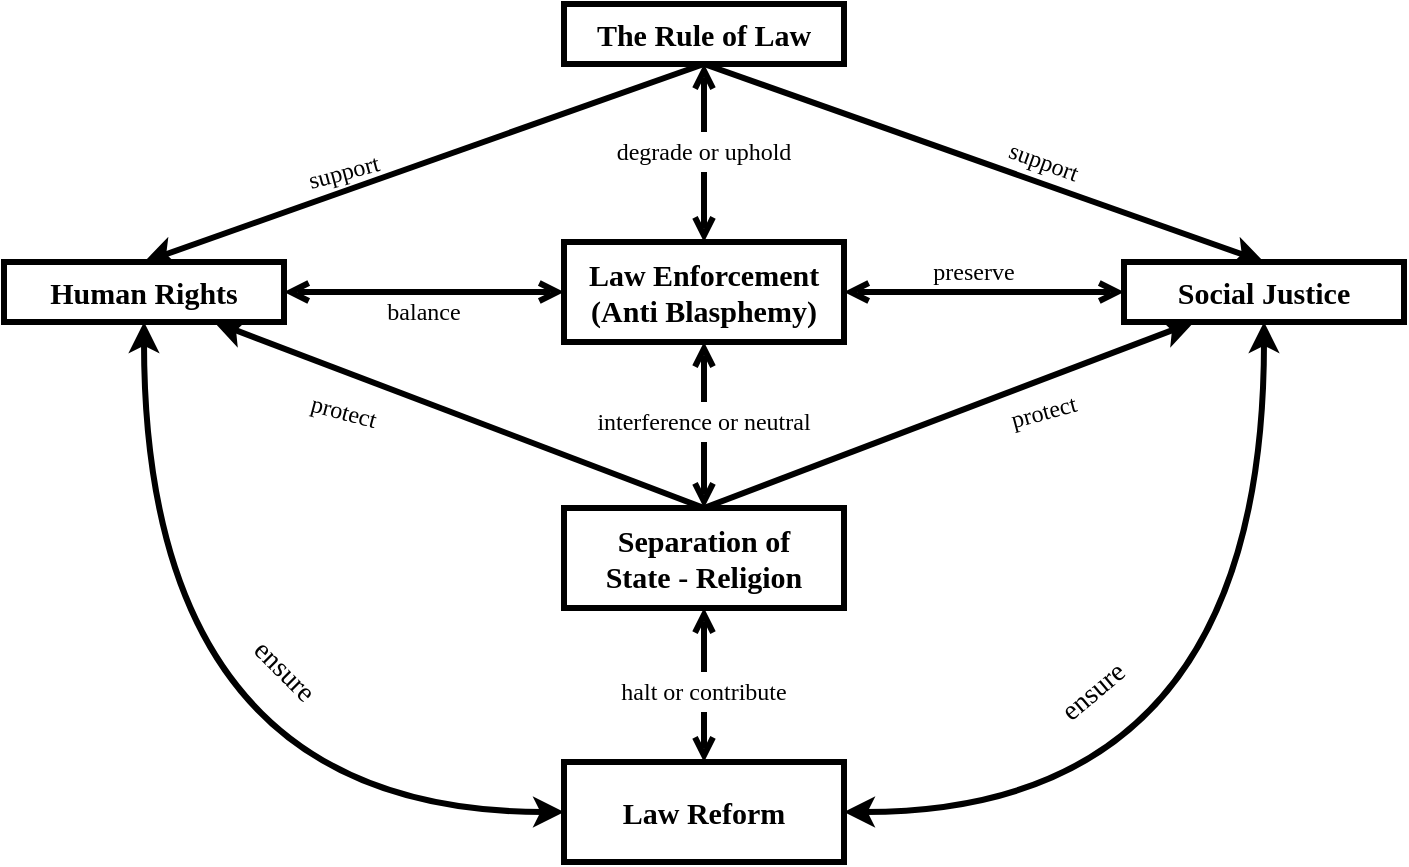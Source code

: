 <mxfile version="21.6.1" type="device">
  <diagram name="Page-1" id="Ol4emrAiFJiYLvZIbqLd">
    <mxGraphModel dx="954" dy="674" grid="1" gridSize="10" guides="1" tooltips="1" connect="1" arrows="1" fold="1" page="1" pageScale="1" pageWidth="1169" pageHeight="827" math="0" shadow="0">
      <root>
        <mxCell id="0" />
        <mxCell id="1" parent="0" />
        <mxCell id="t08zPYv9rLkwaMGYG5tY-7" style="rounded=0;orthogonalLoop=1;jettySize=auto;html=1;exitX=0.5;exitY=1;exitDx=0;exitDy=0;entryX=0.5;entryY=0;entryDx=0;entryDy=0;strokeWidth=3;endArrow=classic;endFill=1;" edge="1" parent="1" source="t08zPYv9rLkwaMGYG5tY-1" target="t08zPYv9rLkwaMGYG5tY-5">
          <mxGeometry relative="1" as="geometry" />
        </mxCell>
        <mxCell id="t08zPYv9rLkwaMGYG5tY-8" style="rounded=0;orthogonalLoop=1;jettySize=auto;html=1;exitX=0.5;exitY=1;exitDx=0;exitDy=0;entryX=0.5;entryY=0;entryDx=0;entryDy=0;strokeWidth=3;" edge="1" parent="1" source="t08zPYv9rLkwaMGYG5tY-1" target="t08zPYv9rLkwaMGYG5tY-4">
          <mxGeometry relative="1" as="geometry" />
        </mxCell>
        <mxCell id="t08zPYv9rLkwaMGYG5tY-1" value="The Rule of Law" style="rounded=0;whiteSpace=wrap;html=1;strokeWidth=3;fontFamily=Times New Roman;fontSize=15;fontStyle=1" vertex="1" parent="1">
          <mxGeometry x="380" y="151" width="140" height="30" as="geometry" />
        </mxCell>
        <mxCell id="t08zPYv9rLkwaMGYG5tY-13" style="edgeStyle=orthogonalEdgeStyle;rounded=0;orthogonalLoop=1;jettySize=auto;html=1;exitX=1;exitY=0.5;exitDx=0;exitDy=0;entryX=0;entryY=0.5;entryDx=0;entryDy=0;endArrow=open;endFill=0;strokeWidth=3;startArrow=open;startFill=0;" edge="1" parent="1" source="t08zPYv9rLkwaMGYG5tY-2" target="t08zPYv9rLkwaMGYG5tY-5">
          <mxGeometry relative="1" as="geometry" />
        </mxCell>
        <mxCell id="t08zPYv9rLkwaMGYG5tY-14" style="edgeStyle=orthogonalEdgeStyle;rounded=0;orthogonalLoop=1;jettySize=auto;html=1;exitX=0;exitY=0.5;exitDx=0;exitDy=0;entryX=1;entryY=0.5;entryDx=0;entryDy=0;startArrow=open;startFill=0;endArrow=open;endFill=0;strokeWidth=3;" edge="1" parent="1" source="t08zPYv9rLkwaMGYG5tY-2" target="t08zPYv9rLkwaMGYG5tY-4">
          <mxGeometry relative="1" as="geometry" />
        </mxCell>
        <mxCell id="t08zPYv9rLkwaMGYG5tY-16" style="edgeStyle=orthogonalEdgeStyle;rounded=0;orthogonalLoop=1;jettySize=auto;html=1;exitX=0.5;exitY=1;exitDx=0;exitDy=0;entryX=0.5;entryY=0;entryDx=0;entryDy=0;startArrow=open;startFill=0;endArrow=open;endFill=0;strokeWidth=3;" edge="1" parent="1" source="t08zPYv9rLkwaMGYG5tY-2" target="t08zPYv9rLkwaMGYG5tY-3">
          <mxGeometry relative="1" as="geometry" />
        </mxCell>
        <mxCell id="t08zPYv9rLkwaMGYG5tY-2" value="Law Enforcement&lt;br&gt;(Anti Blasphemy)" style="rounded=0;whiteSpace=wrap;html=1;strokeWidth=3;fontFamily=Times New Roman;fontSize=15;fontStyle=1" vertex="1" parent="1">
          <mxGeometry x="380" y="270" width="140" height="50" as="geometry" />
        </mxCell>
        <mxCell id="t08zPYv9rLkwaMGYG5tY-9" style="rounded=0;orthogonalLoop=1;jettySize=auto;html=1;exitX=0.5;exitY=0;exitDx=0;exitDy=0;entryX=0.75;entryY=1;entryDx=0;entryDy=0;strokeWidth=3;" edge="1" parent="1" source="t08zPYv9rLkwaMGYG5tY-3" target="t08zPYv9rLkwaMGYG5tY-4">
          <mxGeometry relative="1" as="geometry" />
        </mxCell>
        <mxCell id="t08zPYv9rLkwaMGYG5tY-10" style="rounded=0;orthogonalLoop=1;jettySize=auto;html=1;exitX=0.5;exitY=0;exitDx=0;exitDy=0;entryX=0.25;entryY=1;entryDx=0;entryDy=0;strokeWidth=3;" edge="1" parent="1" source="t08zPYv9rLkwaMGYG5tY-3" target="t08zPYv9rLkwaMGYG5tY-5">
          <mxGeometry relative="1" as="geometry" />
        </mxCell>
        <mxCell id="t08zPYv9rLkwaMGYG5tY-27" style="edgeStyle=orthogonalEdgeStyle;rounded=0;orthogonalLoop=1;jettySize=auto;html=1;exitX=0.5;exitY=1;exitDx=0;exitDy=0;entryX=0.5;entryY=0;entryDx=0;entryDy=0;startArrow=open;startFill=0;endArrow=open;endFill=0;strokeWidth=3;" edge="1" parent="1" source="t08zPYv9rLkwaMGYG5tY-3" target="t08zPYv9rLkwaMGYG5tY-6">
          <mxGeometry relative="1" as="geometry" />
        </mxCell>
        <mxCell id="t08zPYv9rLkwaMGYG5tY-3" value="Separation of&lt;br&gt;State - Religion" style="rounded=0;whiteSpace=wrap;html=1;strokeWidth=3;fontFamily=Times New Roman;fontSize=15;fontStyle=1" vertex="1" parent="1">
          <mxGeometry x="380" y="403" width="140" height="50" as="geometry" />
        </mxCell>
        <mxCell id="t08zPYv9rLkwaMGYG5tY-12" style="edgeStyle=orthogonalEdgeStyle;orthogonalLoop=1;jettySize=auto;html=1;exitX=0.5;exitY=1;exitDx=0;exitDy=0;entryX=0;entryY=0.5;entryDx=0;entryDy=0;strokeWidth=3;startArrow=classic;startFill=1;curved=1;" edge="1" parent="1" source="t08zPYv9rLkwaMGYG5tY-4" target="t08zPYv9rLkwaMGYG5tY-6">
          <mxGeometry relative="1" as="geometry" />
        </mxCell>
        <mxCell id="t08zPYv9rLkwaMGYG5tY-4" value="Human Rights" style="rounded=0;whiteSpace=wrap;html=1;strokeWidth=3;fontFamily=Times New Roman;fontSize=15;fontStyle=1" vertex="1" parent="1">
          <mxGeometry x="100" y="280" width="140" height="30" as="geometry" />
        </mxCell>
        <mxCell id="t08zPYv9rLkwaMGYG5tY-11" style="edgeStyle=orthogonalEdgeStyle;orthogonalLoop=1;jettySize=auto;html=1;exitX=0.5;exitY=1;exitDx=0;exitDy=0;entryX=1;entryY=0.5;entryDx=0;entryDy=0;strokeWidth=3;startArrow=classic;startFill=1;curved=1;" edge="1" parent="1" source="t08zPYv9rLkwaMGYG5tY-5" target="t08zPYv9rLkwaMGYG5tY-6">
          <mxGeometry relative="1" as="geometry" />
        </mxCell>
        <mxCell id="t08zPYv9rLkwaMGYG5tY-5" value="Social Justice" style="rounded=0;whiteSpace=wrap;html=1;strokeWidth=3;fontFamily=Times New Roman;fontSize=15;fontStyle=1" vertex="1" parent="1">
          <mxGeometry x="660" y="280" width="140" height="30" as="geometry" />
        </mxCell>
        <mxCell id="t08zPYv9rLkwaMGYG5tY-6" value="Law Reform" style="rounded=0;whiteSpace=wrap;html=1;strokeWidth=3;fontFamily=Times New Roman;fontSize=15;fontStyle=1" vertex="1" parent="1">
          <mxGeometry x="380" y="530" width="140" height="50" as="geometry" />
        </mxCell>
        <mxCell id="t08zPYv9rLkwaMGYG5tY-19" value="&lt;p&gt;&lt;font&gt;support&lt;/font&gt;&lt;/p&gt;" style="text;html=1;strokeColor=none;fillColor=none;align=center;verticalAlign=middle;whiteSpace=wrap;rounded=0;fontFamily=Times New Roman;rotation=-15;" vertex="1" parent="1">
          <mxGeometry x="240" y="220" width="60" height="30" as="geometry" />
        </mxCell>
        <mxCell id="t08zPYv9rLkwaMGYG5tY-20" value="&lt;p&gt;&lt;font&gt;support&lt;/font&gt;&lt;/p&gt;" style="text;html=1;strokeColor=none;fillColor=none;align=center;verticalAlign=middle;whiteSpace=wrap;rounded=0;fontFamily=Times New Roman;rotation=20;" vertex="1" parent="1">
          <mxGeometry x="590" y="215" width="60" height="30" as="geometry" />
        </mxCell>
        <mxCell id="t08zPYv9rLkwaMGYG5tY-21" value="&lt;p&gt;&lt;font&gt;protect&lt;/font&gt;&lt;/p&gt;" style="text;html=1;strokeColor=none;fillColor=none;align=center;verticalAlign=middle;whiteSpace=wrap;rounded=0;fontFamily=Times New Roman;rotation=15;" vertex="1" parent="1">
          <mxGeometry x="240" y="340" width="60" height="30" as="geometry" />
        </mxCell>
        <mxCell id="t08zPYv9rLkwaMGYG5tY-22" value="&lt;p&gt;&lt;font&gt;protect&lt;/font&gt;&lt;/p&gt;" style="text;html=1;strokeColor=none;fillColor=none;align=center;verticalAlign=middle;whiteSpace=wrap;rounded=0;fontFamily=Times New Roman;rotation=-15;" vertex="1" parent="1">
          <mxGeometry x="590" y="340" width="60" height="30" as="geometry" />
        </mxCell>
        <mxCell id="t08zPYv9rLkwaMGYG5tY-23" value="&lt;p&gt;&lt;font&gt;preserve&lt;/font&gt;&lt;/p&gt;" style="text;html=1;strokeColor=none;fillColor=none;align=center;verticalAlign=middle;whiteSpace=wrap;rounded=0;fontFamily=Times New Roman;rotation=0;" vertex="1" parent="1">
          <mxGeometry x="555" y="270" width="60" height="30" as="geometry" />
        </mxCell>
        <mxCell id="t08zPYv9rLkwaMGYG5tY-26" value="&lt;p style=&quot;font-size: 14px;&quot;&gt;&lt;font style=&quot;font-size: 14px;&quot;&gt;ensure&lt;/font&gt;&lt;/p&gt;" style="text;html=1;strokeColor=none;fillColor=none;align=center;verticalAlign=middle;whiteSpace=wrap;rounded=0;fontFamily=Times New Roman;rotation=45;fontSize=14;" vertex="1" parent="1">
          <mxGeometry x="210" y="470" width="60" height="30" as="geometry" />
        </mxCell>
        <mxCell id="t08zPYv9rLkwaMGYG5tY-29" value="" style="edgeStyle=orthogonalEdgeStyle;rounded=0;orthogonalLoop=1;jettySize=auto;html=1;exitX=0.5;exitY=1;exitDx=0;exitDy=0;entryX=0.5;entryY=0;entryDx=0;entryDy=0;startArrow=open;startFill=0;endArrow=open;endFill=0;strokeWidth=3;" edge="1" parent="1" source="t08zPYv9rLkwaMGYG5tY-1" target="t08zPYv9rLkwaMGYG5tY-2">
          <mxGeometry relative="1" as="geometry">
            <mxPoint x="450" y="200" as="sourcePoint" />
            <mxPoint x="450" y="216" as="targetPoint" />
          </mxGeometry>
        </mxCell>
        <mxCell id="t08zPYv9rLkwaMGYG5tY-32" value="&lt;p&gt;&lt;font&gt;balance&lt;/font&gt;&lt;/p&gt;" style="text;html=1;strokeColor=none;fillColor=none;align=center;verticalAlign=middle;whiteSpace=wrap;rounded=0;fontFamily=Times New Roman;rotation=0;" vertex="1" parent="1">
          <mxGeometry x="280" y="290" width="60" height="30" as="geometry" />
        </mxCell>
        <mxCell id="t08zPYv9rLkwaMGYG5tY-33" value="&lt;p&gt;&lt;font&gt;interference or neutral&lt;/font&gt;&lt;/p&gt;" style="text;html=1;strokeColor=none;fillColor=#FFFFFF;align=center;verticalAlign=middle;whiteSpace=wrap;rounded=0;fontFamily=Times New Roman;rotation=0;" vertex="1" parent="1">
          <mxGeometry x="380" y="350" width="140" height="20" as="geometry" />
        </mxCell>
        <mxCell id="t08zPYv9rLkwaMGYG5tY-34" value="&lt;p&gt;&lt;font&gt;degrade or uphold&lt;/font&gt;&lt;/p&gt;" style="text;html=1;strokeColor=none;fillColor=#FFFFFF;align=center;verticalAlign=middle;whiteSpace=wrap;rounded=0;fontFamily=Times New Roman;rotation=0;" vertex="1" parent="1">
          <mxGeometry x="380" y="215" width="140" height="20" as="geometry" />
        </mxCell>
        <mxCell id="t08zPYv9rLkwaMGYG5tY-35" value="&lt;p&gt;&lt;font&gt;halt or contribute&lt;/font&gt;&lt;/p&gt;" style="text;html=1;strokeColor=none;fillColor=#FFFFFF;align=center;verticalAlign=middle;whiteSpace=wrap;rounded=0;fontFamily=Times New Roman;rotation=0;" vertex="1" parent="1">
          <mxGeometry x="380" y="485" width="140" height="20" as="geometry" />
        </mxCell>
        <mxCell id="t08zPYv9rLkwaMGYG5tY-37" value="&lt;p style=&quot;font-size: 14px;&quot;&gt;&lt;font style=&quot;font-size: 14px;&quot;&gt;ensure&lt;/font&gt;&lt;/p&gt;" style="text;html=1;strokeColor=none;fillColor=none;align=center;verticalAlign=middle;whiteSpace=wrap;rounded=0;fontFamily=Times New Roman;rotation=-40;fontSize=14;" vertex="1" parent="1">
          <mxGeometry x="615" y="480" width="60" height="30" as="geometry" />
        </mxCell>
      </root>
    </mxGraphModel>
  </diagram>
</mxfile>
